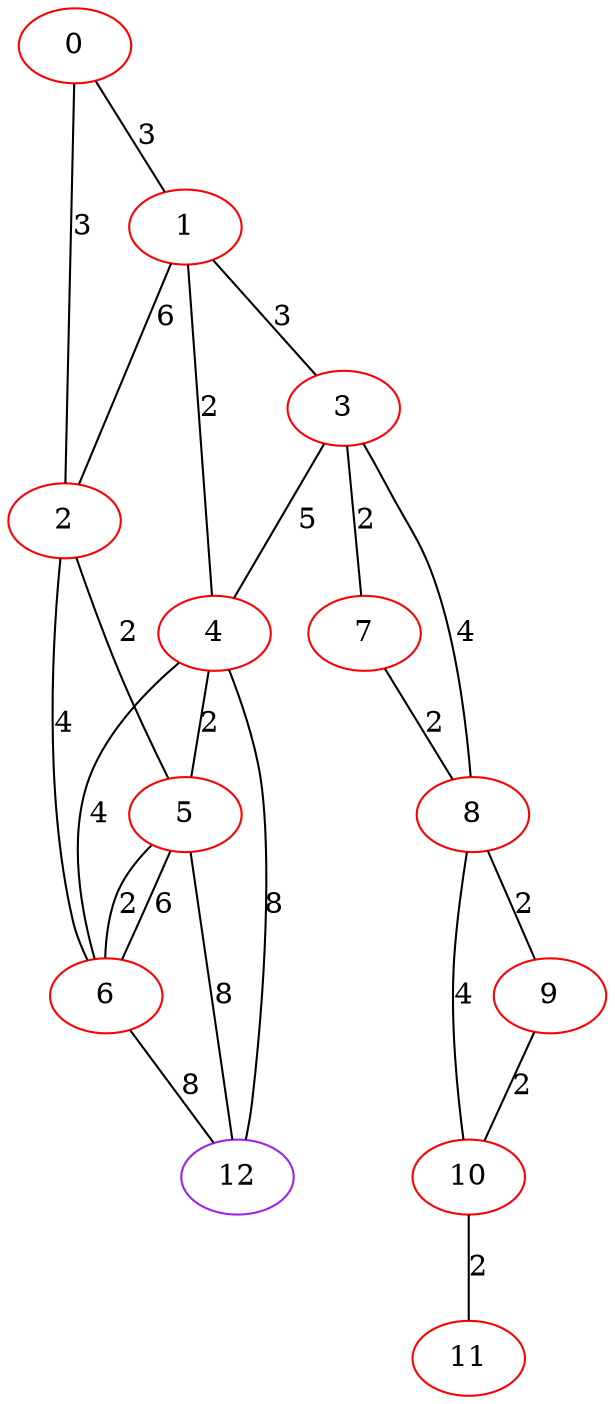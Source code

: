 graph "" {
0 [color=red, weight=1];
1 [color=red, weight=1];
2 [color=red, weight=1];
3 [color=red, weight=1];
4 [color=red, weight=1];
5 [color=red, weight=1];
6 [color=red, weight=1];
7 [color=red, weight=1];
8 [color=red, weight=1];
9 [color=red, weight=1];
10 [color=red, weight=1];
11 [color=red, weight=1];
12 [color=purple, weight=4];
0 -- 1  [key=0, label=3];
0 -- 2  [key=0, label=3];
1 -- 2  [key=0, label=6];
1 -- 3  [key=0, label=3];
1 -- 4  [key=0, label=2];
2 -- 5  [key=0, label=2];
2 -- 6  [key=0, label=4];
3 -- 8  [key=0, label=4];
3 -- 4  [key=0, label=5];
3 -- 7  [key=0, label=2];
4 -- 12  [key=0, label=8];
4 -- 5  [key=0, label=2];
4 -- 6  [key=0, label=4];
5 -- 12  [key=0, label=8];
5 -- 6  [key=0, label=2];
5 -- 6  [key=1, label=6];
6 -- 12  [key=0, label=8];
7 -- 8  [key=0, label=2];
8 -- 9  [key=0, label=2];
8 -- 10  [key=0, label=4];
9 -- 10  [key=0, label=2];
10 -- 11  [key=0, label=2];
}
